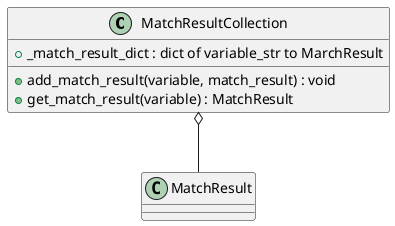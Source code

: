 @startuml

MatchResultCollection o-- MatchResult

'TimeSeries *-- SteadyState

class MatchResultCollection {
    +_match_result_dict : dict of variable_str to MarchResult
    +add_match_result(variable, match_result) : void
    +get_match_result(variable) : MatchResult

}

class MatchResult {

}

@enduml